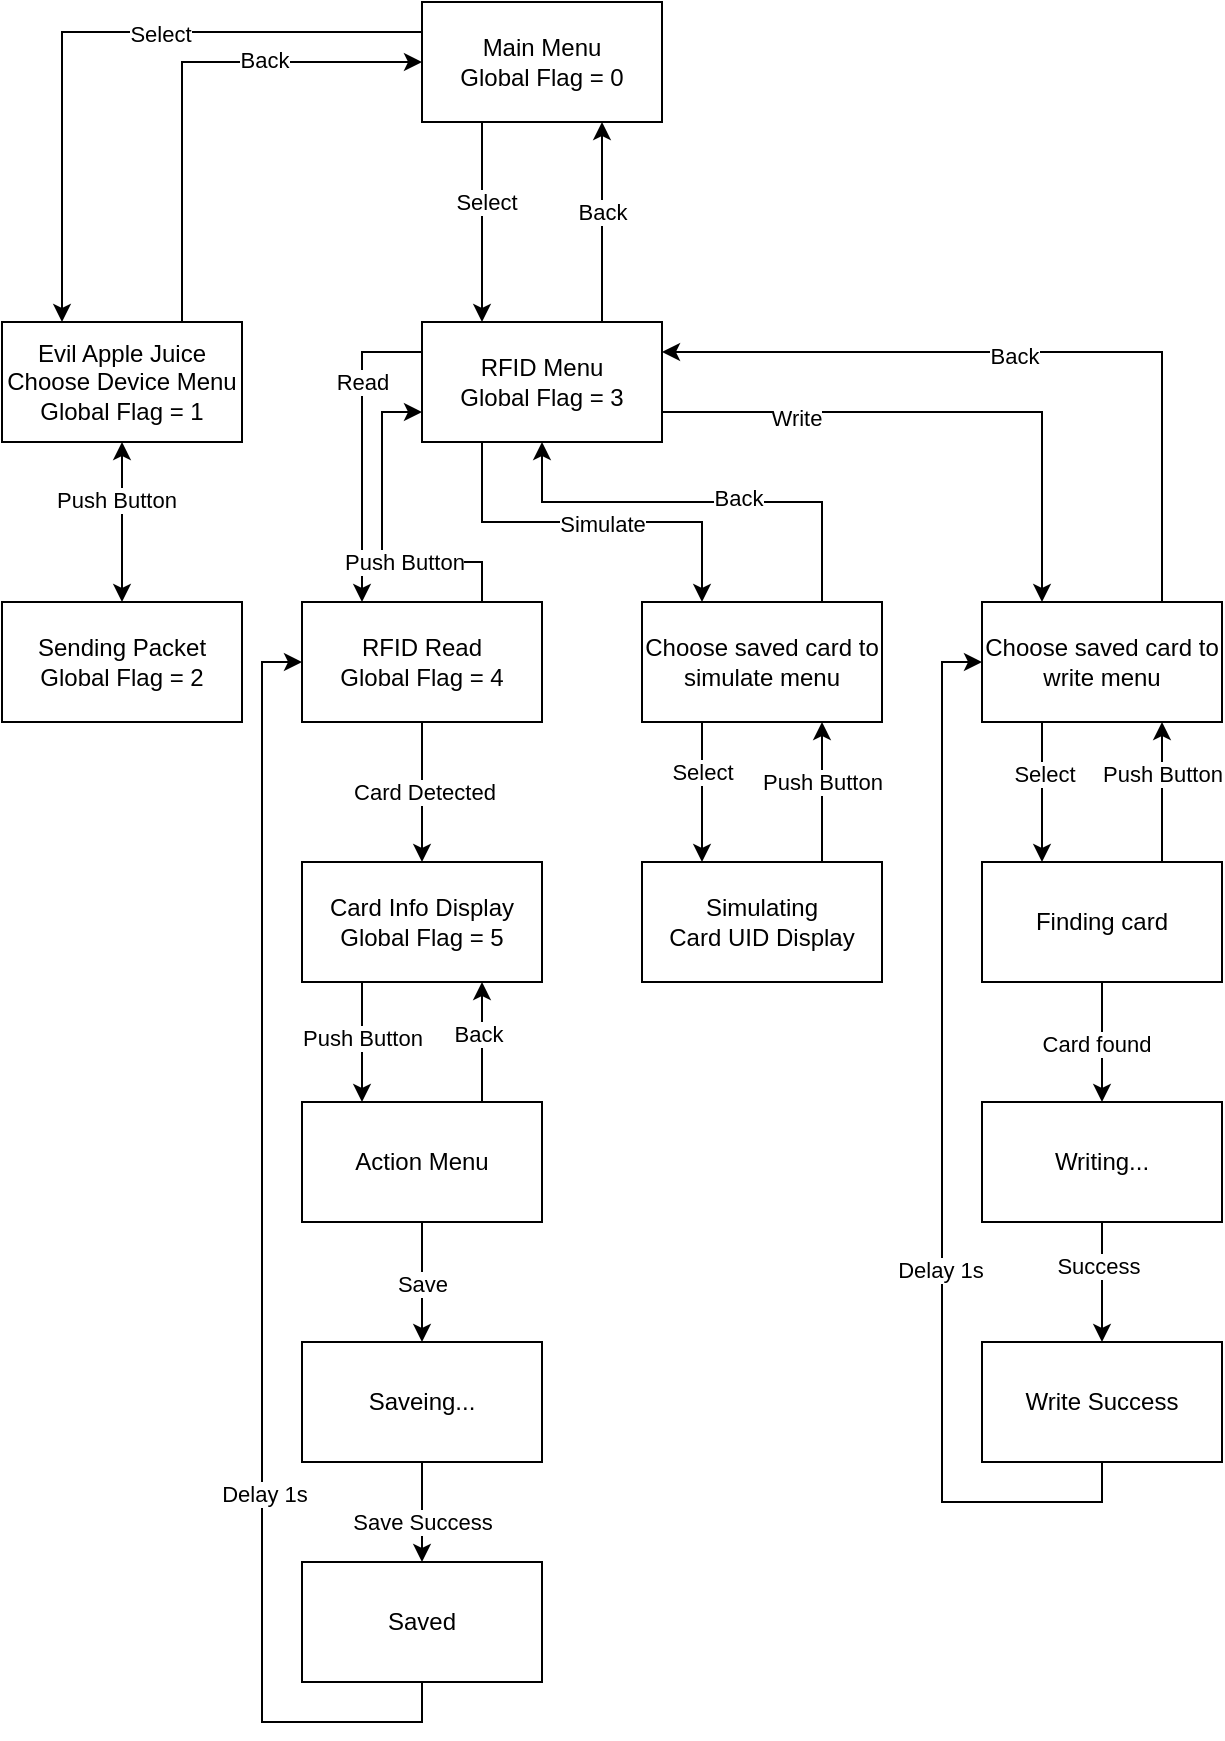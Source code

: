 <mxfile version="22.1.15" type="github">
  <diagram name="第 1 页" id="FAfDar8AXypJwFVzPQgu">
    <mxGraphModel dx="932" dy="922" grid="1" gridSize="10" guides="1" tooltips="1" connect="1" arrows="1" fold="1" page="1" pageScale="1" pageWidth="827" pageHeight="1169" math="0" shadow="0">
      <root>
        <mxCell id="0" />
        <mxCell id="1" parent="0" />
        <mxCell id="3Ltr1kRRQfsOtF6HaQOd-38" style="edgeStyle=orthogonalEdgeStyle;rounded=0;orthogonalLoop=1;jettySize=auto;html=1;exitX=0;exitY=0.25;exitDx=0;exitDy=0;entryX=0.25;entryY=0;entryDx=0;entryDy=0;" edge="1" parent="1" source="3Ltr1kRRQfsOtF6HaQOd-2" target="3Ltr1kRRQfsOtF6HaQOd-3">
          <mxGeometry relative="1" as="geometry" />
        </mxCell>
        <mxCell id="3Ltr1kRRQfsOtF6HaQOd-42" value="Select" style="edgeLabel;html=1;align=center;verticalAlign=middle;resizable=0;points=[];" vertex="1" connectable="0" parent="3Ltr1kRRQfsOtF6HaQOd-38">
          <mxGeometry x="-0.195" y="1" relative="1" as="geometry">
            <mxPoint as="offset" />
          </mxGeometry>
        </mxCell>
        <mxCell id="3Ltr1kRRQfsOtF6HaQOd-44" style="edgeStyle=orthogonalEdgeStyle;rounded=0;orthogonalLoop=1;jettySize=auto;html=1;exitX=0.25;exitY=1;exitDx=0;exitDy=0;entryX=0.25;entryY=0;entryDx=0;entryDy=0;" edge="1" parent="1" source="3Ltr1kRRQfsOtF6HaQOd-2" target="3Ltr1kRRQfsOtF6HaQOd-17">
          <mxGeometry relative="1" as="geometry" />
        </mxCell>
        <mxCell id="3Ltr1kRRQfsOtF6HaQOd-45" value="Select" style="edgeLabel;html=1;align=center;verticalAlign=middle;resizable=0;points=[];" vertex="1" connectable="0" parent="3Ltr1kRRQfsOtF6HaQOd-44">
          <mxGeometry x="-0.234" y="2" relative="1" as="geometry">
            <mxPoint y="1" as="offset" />
          </mxGeometry>
        </mxCell>
        <mxCell id="3Ltr1kRRQfsOtF6HaQOd-2" value="Main Menu&lt;br&gt;Global Flag = 0" style="rounded=0;whiteSpace=wrap;html=1;" vertex="1" parent="1">
          <mxGeometry x="340" y="60" width="120" height="60" as="geometry" />
        </mxCell>
        <mxCell id="3Ltr1kRRQfsOtF6HaQOd-39" style="edgeStyle=orthogonalEdgeStyle;rounded=0;orthogonalLoop=1;jettySize=auto;html=1;exitX=0.75;exitY=0;exitDx=0;exitDy=0;entryX=0;entryY=0.5;entryDx=0;entryDy=0;" edge="1" parent="1" source="3Ltr1kRRQfsOtF6HaQOd-3" target="3Ltr1kRRQfsOtF6HaQOd-2">
          <mxGeometry relative="1" as="geometry" />
        </mxCell>
        <mxCell id="3Ltr1kRRQfsOtF6HaQOd-43" value="Back" style="edgeLabel;html=1;align=center;verticalAlign=middle;resizable=0;points=[];" vertex="1" connectable="0" parent="3Ltr1kRRQfsOtF6HaQOd-39">
          <mxGeometry x="0.367" y="1" relative="1" as="geometry">
            <mxPoint as="offset" />
          </mxGeometry>
        </mxCell>
        <mxCell id="3Ltr1kRRQfsOtF6HaQOd-3" value="Evil Apple Juice&lt;br&gt;Choose Device Menu&lt;br&gt;Global Flag = 1" style="rounded=0;whiteSpace=wrap;html=1;" vertex="1" parent="1">
          <mxGeometry x="130" y="220" width="120" height="60" as="geometry" />
        </mxCell>
        <mxCell id="3Ltr1kRRQfsOtF6HaQOd-12" value="Sending Packet&lt;br&gt;Global Flag = 2" style="rounded=0;whiteSpace=wrap;html=1;" vertex="1" parent="1">
          <mxGeometry x="130" y="360" width="120" height="60" as="geometry" />
        </mxCell>
        <mxCell id="3Ltr1kRRQfsOtF6HaQOd-47" style="edgeStyle=orthogonalEdgeStyle;rounded=0;orthogonalLoop=1;jettySize=auto;html=1;exitX=0.75;exitY=0;exitDx=0;exitDy=0;entryX=0.75;entryY=1;entryDx=0;entryDy=0;" edge="1" parent="1" source="3Ltr1kRRQfsOtF6HaQOd-17" target="3Ltr1kRRQfsOtF6HaQOd-2">
          <mxGeometry relative="1" as="geometry" />
        </mxCell>
        <mxCell id="3Ltr1kRRQfsOtF6HaQOd-48" value="Back" style="edgeLabel;html=1;align=center;verticalAlign=middle;resizable=0;points=[];" vertex="1" connectable="0" parent="3Ltr1kRRQfsOtF6HaQOd-47">
          <mxGeometry x="0.11" y="4" relative="1" as="geometry">
            <mxPoint x="4" as="offset" />
          </mxGeometry>
        </mxCell>
        <mxCell id="3Ltr1kRRQfsOtF6HaQOd-64" style="edgeStyle=orthogonalEdgeStyle;rounded=0;orthogonalLoop=1;jettySize=auto;html=1;exitX=0;exitY=0.25;exitDx=0;exitDy=0;entryX=0.25;entryY=0;entryDx=0;entryDy=0;" edge="1" parent="1" source="3Ltr1kRRQfsOtF6HaQOd-17" target="3Ltr1kRRQfsOtF6HaQOd-25">
          <mxGeometry relative="1" as="geometry" />
        </mxCell>
        <mxCell id="3Ltr1kRRQfsOtF6HaQOd-65" value="Read" style="edgeLabel;html=1;align=center;verticalAlign=middle;resizable=0;points=[];" vertex="1" connectable="0" parent="3Ltr1kRRQfsOtF6HaQOd-64">
          <mxGeometry x="0.266" relative="1" as="geometry">
            <mxPoint y="-53" as="offset" />
          </mxGeometry>
        </mxCell>
        <mxCell id="3Ltr1kRRQfsOtF6HaQOd-70" style="edgeStyle=orthogonalEdgeStyle;rounded=0;orthogonalLoop=1;jettySize=auto;html=1;exitX=0.25;exitY=1;exitDx=0;exitDy=0;entryX=0.25;entryY=0;entryDx=0;entryDy=0;" edge="1" parent="1" source="3Ltr1kRRQfsOtF6HaQOd-17" target="3Ltr1kRRQfsOtF6HaQOd-61">
          <mxGeometry relative="1" as="geometry">
            <Array as="points">
              <mxPoint x="370" y="320" />
              <mxPoint x="480" y="320" />
            </Array>
          </mxGeometry>
        </mxCell>
        <mxCell id="3Ltr1kRRQfsOtF6HaQOd-71" value="Simulate" style="edgeLabel;html=1;align=center;verticalAlign=middle;resizable=0;points=[];" vertex="1" connectable="0" parent="3Ltr1kRRQfsOtF6HaQOd-70">
          <mxGeometry x="0.131" y="-1" relative="1" as="geometry">
            <mxPoint x="-8" as="offset" />
          </mxGeometry>
        </mxCell>
        <mxCell id="3Ltr1kRRQfsOtF6HaQOd-80" style="edgeStyle=orthogonalEdgeStyle;rounded=0;orthogonalLoop=1;jettySize=auto;html=1;exitX=1;exitY=0.75;exitDx=0;exitDy=0;entryX=0.25;entryY=0;entryDx=0;entryDy=0;" edge="1" parent="1" source="3Ltr1kRRQfsOtF6HaQOd-17" target="3Ltr1kRRQfsOtF6HaQOd-79">
          <mxGeometry relative="1" as="geometry" />
        </mxCell>
        <mxCell id="3Ltr1kRRQfsOtF6HaQOd-81" value="Write" style="edgeLabel;html=1;align=center;verticalAlign=middle;resizable=0;points=[];" vertex="1" connectable="0" parent="3Ltr1kRRQfsOtF6HaQOd-80">
          <mxGeometry x="-0.529" y="-3" relative="1" as="geometry">
            <mxPoint as="offset" />
          </mxGeometry>
        </mxCell>
        <mxCell id="3Ltr1kRRQfsOtF6HaQOd-17" value="RFID Menu&lt;br&gt;Global Flag = 3" style="rounded=0;whiteSpace=wrap;html=1;" vertex="1" parent="1">
          <mxGeometry x="340" y="220" width="120" height="60" as="geometry" />
        </mxCell>
        <mxCell id="3Ltr1kRRQfsOtF6HaQOd-21" value="" style="endArrow=classic;startArrow=classic;html=1;rounded=0;entryX=0.5;entryY=1;entryDx=0;entryDy=0;" edge="1" parent="1" source="3Ltr1kRRQfsOtF6HaQOd-12" target="3Ltr1kRRQfsOtF6HaQOd-3">
          <mxGeometry width="50" height="50" relative="1" as="geometry">
            <mxPoint x="390" y="430" as="sourcePoint" />
            <mxPoint x="440" y="380" as="targetPoint" />
          </mxGeometry>
        </mxCell>
        <mxCell id="3Ltr1kRRQfsOtF6HaQOd-22" value="Push Button" style="edgeLabel;html=1;align=center;verticalAlign=middle;resizable=0;points=[];" vertex="1" connectable="0" parent="3Ltr1kRRQfsOtF6HaQOd-21">
          <mxGeometry x="0.275" y="3" relative="1" as="geometry">
            <mxPoint as="offset" />
          </mxGeometry>
        </mxCell>
        <mxCell id="3Ltr1kRRQfsOtF6HaQOd-30" style="edgeStyle=orthogonalEdgeStyle;rounded=0;orthogonalLoop=1;jettySize=auto;html=1;entryX=0.5;entryY=0;entryDx=0;entryDy=0;exitX=0.5;exitY=1;exitDx=0;exitDy=0;" edge="1" parent="1" source="3Ltr1kRRQfsOtF6HaQOd-25" target="3Ltr1kRRQfsOtF6HaQOd-29">
          <mxGeometry relative="1" as="geometry">
            <mxPoint x="360" y="440" as="sourcePoint" />
          </mxGeometry>
        </mxCell>
        <mxCell id="3Ltr1kRRQfsOtF6HaQOd-31" value="Card Detected" style="edgeLabel;html=1;align=center;verticalAlign=middle;resizable=0;points=[];" vertex="1" connectable="0" parent="3Ltr1kRRQfsOtF6HaQOd-30">
          <mxGeometry x="-0.45" y="1" relative="1" as="geometry">
            <mxPoint y="15" as="offset" />
          </mxGeometry>
        </mxCell>
        <mxCell id="3Ltr1kRRQfsOtF6HaQOd-66" style="edgeStyle=orthogonalEdgeStyle;rounded=0;orthogonalLoop=1;jettySize=auto;html=1;exitX=0.75;exitY=0;exitDx=0;exitDy=0;entryX=0;entryY=0.75;entryDx=0;entryDy=0;" edge="1" parent="1" source="3Ltr1kRRQfsOtF6HaQOd-25" target="3Ltr1kRRQfsOtF6HaQOd-17">
          <mxGeometry relative="1" as="geometry">
            <Array as="points">
              <mxPoint x="370" y="340" />
              <mxPoint x="320" y="340" />
              <mxPoint x="320" y="265" />
            </Array>
          </mxGeometry>
        </mxCell>
        <mxCell id="3Ltr1kRRQfsOtF6HaQOd-69" value="Push Button" style="edgeLabel;html=1;align=center;verticalAlign=middle;resizable=0;points=[];" vertex="1" connectable="0" parent="3Ltr1kRRQfsOtF6HaQOd-66">
          <mxGeometry x="-0.154" y="-1" relative="1" as="geometry">
            <mxPoint x="10" as="offset" />
          </mxGeometry>
        </mxCell>
        <mxCell id="3Ltr1kRRQfsOtF6HaQOd-25" value="RFID Read&lt;br&gt;Global Flag = 4" style="rounded=0;whiteSpace=wrap;html=1;" vertex="1" parent="1">
          <mxGeometry x="280" y="360" width="120" height="60" as="geometry" />
        </mxCell>
        <mxCell id="3Ltr1kRRQfsOtF6HaQOd-36" style="edgeStyle=orthogonalEdgeStyle;rounded=0;orthogonalLoop=1;jettySize=auto;html=1;exitX=0.25;exitY=1;exitDx=0;exitDy=0;entryX=0.25;entryY=0;entryDx=0;entryDy=0;" edge="1" parent="1" source="3Ltr1kRRQfsOtF6HaQOd-29" target="3Ltr1kRRQfsOtF6HaQOd-34">
          <mxGeometry relative="1" as="geometry" />
        </mxCell>
        <mxCell id="3Ltr1kRRQfsOtF6HaQOd-49" value="Push Button" style="edgeLabel;html=1;align=center;verticalAlign=middle;resizable=0;points=[];" vertex="1" connectable="0" parent="3Ltr1kRRQfsOtF6HaQOd-36">
          <mxGeometry x="-0.079" relative="1" as="geometry">
            <mxPoint as="offset" />
          </mxGeometry>
        </mxCell>
        <mxCell id="3Ltr1kRRQfsOtF6HaQOd-29" value="Card Info Display&lt;br&gt;Global Flag = 5" style="rounded=0;whiteSpace=wrap;html=1;" vertex="1" parent="1">
          <mxGeometry x="280" y="490" width="120" height="60" as="geometry" />
        </mxCell>
        <mxCell id="3Ltr1kRRQfsOtF6HaQOd-50" style="edgeStyle=orthogonalEdgeStyle;rounded=0;orthogonalLoop=1;jettySize=auto;html=1;exitX=0.75;exitY=0;exitDx=0;exitDy=0;entryX=0.75;entryY=1;entryDx=0;entryDy=0;" edge="1" parent="1" source="3Ltr1kRRQfsOtF6HaQOd-34" target="3Ltr1kRRQfsOtF6HaQOd-29">
          <mxGeometry relative="1" as="geometry" />
        </mxCell>
        <mxCell id="3Ltr1kRRQfsOtF6HaQOd-51" value="Back" style="edgeLabel;html=1;align=center;verticalAlign=middle;resizable=0;points=[];" vertex="1" connectable="0" parent="3Ltr1kRRQfsOtF6HaQOd-50">
          <mxGeometry x="0.125" y="2" relative="1" as="geometry">
            <mxPoint as="offset" />
          </mxGeometry>
        </mxCell>
        <mxCell id="3Ltr1kRRQfsOtF6HaQOd-54" style="edgeStyle=orthogonalEdgeStyle;rounded=0;orthogonalLoop=1;jettySize=auto;html=1;exitX=0.5;exitY=1;exitDx=0;exitDy=0;entryX=0.5;entryY=0;entryDx=0;entryDy=0;" edge="1" parent="1" source="3Ltr1kRRQfsOtF6HaQOd-34" target="3Ltr1kRRQfsOtF6HaQOd-52">
          <mxGeometry relative="1" as="geometry" />
        </mxCell>
        <mxCell id="3Ltr1kRRQfsOtF6HaQOd-55" value="Save" style="edgeLabel;html=1;align=center;verticalAlign=middle;resizable=0;points=[];" vertex="1" connectable="0" parent="3Ltr1kRRQfsOtF6HaQOd-54">
          <mxGeometry x="0.242" y="-3" relative="1" as="geometry">
            <mxPoint x="3" y="-7" as="offset" />
          </mxGeometry>
        </mxCell>
        <mxCell id="3Ltr1kRRQfsOtF6HaQOd-34" value="Action Menu" style="whiteSpace=wrap;html=1;" vertex="1" parent="1">
          <mxGeometry x="280" y="610" width="120" height="60" as="geometry" />
        </mxCell>
        <mxCell id="3Ltr1kRRQfsOtF6HaQOd-57" style="edgeStyle=orthogonalEdgeStyle;rounded=0;orthogonalLoop=1;jettySize=auto;html=1;exitX=0.5;exitY=1;exitDx=0;exitDy=0;" edge="1" parent="1" source="3Ltr1kRRQfsOtF6HaQOd-52" target="3Ltr1kRRQfsOtF6HaQOd-56">
          <mxGeometry relative="1" as="geometry" />
        </mxCell>
        <mxCell id="3Ltr1kRRQfsOtF6HaQOd-58" value="Save Success" style="edgeLabel;html=1;align=center;verticalAlign=middle;resizable=0;points=[];" vertex="1" connectable="0" parent="3Ltr1kRRQfsOtF6HaQOd-57">
          <mxGeometry x="-0.474" y="-3" relative="1" as="geometry">
            <mxPoint x="3" y="17" as="offset" />
          </mxGeometry>
        </mxCell>
        <mxCell id="3Ltr1kRRQfsOtF6HaQOd-52" value="Saveing..." style="rounded=0;whiteSpace=wrap;html=1;" vertex="1" parent="1">
          <mxGeometry x="280" y="730" width="120" height="60" as="geometry" />
        </mxCell>
        <mxCell id="3Ltr1kRRQfsOtF6HaQOd-59" style="edgeStyle=orthogonalEdgeStyle;rounded=0;orthogonalLoop=1;jettySize=auto;html=1;exitX=0.5;exitY=1;exitDx=0;exitDy=0;entryX=0;entryY=0.5;entryDx=0;entryDy=0;" edge="1" parent="1" source="3Ltr1kRRQfsOtF6HaQOd-56" target="3Ltr1kRRQfsOtF6HaQOd-25">
          <mxGeometry relative="1" as="geometry" />
        </mxCell>
        <mxCell id="3Ltr1kRRQfsOtF6HaQOd-60" value="Delay 1s" style="edgeLabel;html=1;align=center;verticalAlign=middle;resizable=0;points=[];" vertex="1" connectable="0" parent="3Ltr1kRRQfsOtF6HaQOd-59">
          <mxGeometry x="-0.342" y="-1" relative="1" as="geometry">
            <mxPoint as="offset" />
          </mxGeometry>
        </mxCell>
        <mxCell id="3Ltr1kRRQfsOtF6HaQOd-56" value="Saved" style="rounded=0;whiteSpace=wrap;html=1;" vertex="1" parent="1">
          <mxGeometry x="280" y="840" width="120" height="60" as="geometry" />
        </mxCell>
        <mxCell id="3Ltr1kRRQfsOtF6HaQOd-72" style="edgeStyle=orthogonalEdgeStyle;rounded=0;orthogonalLoop=1;jettySize=auto;html=1;exitX=0.75;exitY=0;exitDx=0;exitDy=0;entryX=0.5;entryY=1;entryDx=0;entryDy=0;" edge="1" parent="1" source="3Ltr1kRRQfsOtF6HaQOd-61" target="3Ltr1kRRQfsOtF6HaQOd-17">
          <mxGeometry relative="1" as="geometry">
            <Array as="points">
              <mxPoint x="540" y="310" />
              <mxPoint x="400" y="310" />
            </Array>
          </mxGeometry>
        </mxCell>
        <mxCell id="3Ltr1kRRQfsOtF6HaQOd-73" value="Back" style="edgeLabel;html=1;align=center;verticalAlign=middle;resizable=0;points=[];" vertex="1" connectable="0" parent="3Ltr1kRRQfsOtF6HaQOd-72">
          <mxGeometry x="-0.165" y="-2" relative="1" as="geometry">
            <mxPoint as="offset" />
          </mxGeometry>
        </mxCell>
        <mxCell id="3Ltr1kRRQfsOtF6HaQOd-75" style="edgeStyle=orthogonalEdgeStyle;rounded=0;orthogonalLoop=1;jettySize=auto;html=1;exitX=0.25;exitY=1;exitDx=0;exitDy=0;entryX=0.25;entryY=0;entryDx=0;entryDy=0;" edge="1" parent="1" source="3Ltr1kRRQfsOtF6HaQOd-61" target="3Ltr1kRRQfsOtF6HaQOd-74">
          <mxGeometry relative="1" as="geometry" />
        </mxCell>
        <mxCell id="3Ltr1kRRQfsOtF6HaQOd-76" value="Select" style="edgeLabel;html=1;align=center;verticalAlign=middle;resizable=0;points=[];" vertex="1" connectable="0" parent="3Ltr1kRRQfsOtF6HaQOd-75">
          <mxGeometry x="-0.28" relative="1" as="geometry">
            <mxPoint as="offset" />
          </mxGeometry>
        </mxCell>
        <mxCell id="3Ltr1kRRQfsOtF6HaQOd-61" value="Choose saved card to simulate menu" style="rounded=0;whiteSpace=wrap;html=1;" vertex="1" parent="1">
          <mxGeometry x="450" y="360" width="120" height="60" as="geometry" />
        </mxCell>
        <mxCell id="3Ltr1kRRQfsOtF6HaQOd-77" style="edgeStyle=orthogonalEdgeStyle;rounded=0;orthogonalLoop=1;jettySize=auto;html=1;exitX=0.75;exitY=0;exitDx=0;exitDy=0;entryX=0.75;entryY=1;entryDx=0;entryDy=0;" edge="1" parent="1" source="3Ltr1kRRQfsOtF6HaQOd-74" target="3Ltr1kRRQfsOtF6HaQOd-61">
          <mxGeometry relative="1" as="geometry" />
        </mxCell>
        <mxCell id="3Ltr1kRRQfsOtF6HaQOd-78" value="Push Button" style="edgeLabel;html=1;align=center;verticalAlign=middle;resizable=0;points=[];" vertex="1" connectable="0" parent="3Ltr1kRRQfsOtF6HaQOd-77">
          <mxGeometry x="0.339" relative="1" as="geometry">
            <mxPoint y="7" as="offset" />
          </mxGeometry>
        </mxCell>
        <mxCell id="3Ltr1kRRQfsOtF6HaQOd-74" value="Simulating&lt;br&gt;Card UID Display" style="rounded=0;whiteSpace=wrap;html=1;" vertex="1" parent="1">
          <mxGeometry x="450" y="490" width="120" height="60" as="geometry" />
        </mxCell>
        <mxCell id="3Ltr1kRRQfsOtF6HaQOd-82" style="edgeStyle=orthogonalEdgeStyle;rounded=0;orthogonalLoop=1;jettySize=auto;html=1;exitX=0.75;exitY=0;exitDx=0;exitDy=0;entryX=1;entryY=0.25;entryDx=0;entryDy=0;" edge="1" parent="1" source="3Ltr1kRRQfsOtF6HaQOd-79" target="3Ltr1kRRQfsOtF6HaQOd-17">
          <mxGeometry relative="1" as="geometry" />
        </mxCell>
        <mxCell id="3Ltr1kRRQfsOtF6HaQOd-83" value="Back" style="edgeLabel;html=1;align=center;verticalAlign=middle;resizable=0;points=[];" vertex="1" connectable="0" parent="3Ltr1kRRQfsOtF6HaQOd-82">
          <mxGeometry x="0.061" y="2" relative="1" as="geometry">
            <mxPoint as="offset" />
          </mxGeometry>
        </mxCell>
        <mxCell id="3Ltr1kRRQfsOtF6HaQOd-85" style="edgeStyle=orthogonalEdgeStyle;rounded=0;orthogonalLoop=1;jettySize=auto;html=1;exitX=0.25;exitY=1;exitDx=0;exitDy=0;entryX=0.25;entryY=0;entryDx=0;entryDy=0;" edge="1" parent="1" source="3Ltr1kRRQfsOtF6HaQOd-79" target="3Ltr1kRRQfsOtF6HaQOd-84">
          <mxGeometry relative="1" as="geometry" />
        </mxCell>
        <mxCell id="3Ltr1kRRQfsOtF6HaQOd-86" value="Select" style="edgeLabel;html=1;align=center;verticalAlign=middle;resizable=0;points=[];" vertex="1" connectable="0" parent="3Ltr1kRRQfsOtF6HaQOd-85">
          <mxGeometry x="-0.276" y="1" relative="1" as="geometry">
            <mxPoint as="offset" />
          </mxGeometry>
        </mxCell>
        <mxCell id="3Ltr1kRRQfsOtF6HaQOd-79" value="Choose saved card to write menu" style="rounded=0;whiteSpace=wrap;html=1;" vertex="1" parent="1">
          <mxGeometry x="620" y="360" width="120" height="60" as="geometry" />
        </mxCell>
        <mxCell id="3Ltr1kRRQfsOtF6HaQOd-87" style="edgeStyle=orthogonalEdgeStyle;rounded=0;orthogonalLoop=1;jettySize=auto;html=1;exitX=0.75;exitY=0;exitDx=0;exitDy=0;entryX=0.75;entryY=1;entryDx=0;entryDy=0;" edge="1" parent="1" source="3Ltr1kRRQfsOtF6HaQOd-84" target="3Ltr1kRRQfsOtF6HaQOd-79">
          <mxGeometry relative="1" as="geometry" />
        </mxCell>
        <mxCell id="3Ltr1kRRQfsOtF6HaQOd-88" value="Push Button" style="edgeLabel;html=1;align=center;verticalAlign=middle;resizable=0;points=[];" vertex="1" connectable="0" parent="3Ltr1kRRQfsOtF6HaQOd-87">
          <mxGeometry x="0.276" relative="1" as="geometry">
            <mxPoint as="offset" />
          </mxGeometry>
        </mxCell>
        <mxCell id="3Ltr1kRRQfsOtF6HaQOd-90" style="edgeStyle=orthogonalEdgeStyle;rounded=0;orthogonalLoop=1;jettySize=auto;html=1;exitX=0.5;exitY=1;exitDx=0;exitDy=0;entryX=0.5;entryY=0;entryDx=0;entryDy=0;" edge="1" parent="1" source="3Ltr1kRRQfsOtF6HaQOd-84" target="3Ltr1kRRQfsOtF6HaQOd-89">
          <mxGeometry relative="1" as="geometry" />
        </mxCell>
        <mxCell id="3Ltr1kRRQfsOtF6HaQOd-91" value="Card found" style="edgeLabel;html=1;align=center;verticalAlign=middle;resizable=0;points=[];" vertex="1" connectable="0" parent="3Ltr1kRRQfsOtF6HaQOd-90">
          <mxGeometry x="-0.35" y="-3" relative="1" as="geometry">
            <mxPoint y="11" as="offset" />
          </mxGeometry>
        </mxCell>
        <mxCell id="3Ltr1kRRQfsOtF6HaQOd-84" value="Finding card" style="rounded=0;whiteSpace=wrap;html=1;" vertex="1" parent="1">
          <mxGeometry x="620" y="490" width="120" height="60" as="geometry" />
        </mxCell>
        <mxCell id="3Ltr1kRRQfsOtF6HaQOd-94" style="edgeStyle=orthogonalEdgeStyle;rounded=0;orthogonalLoop=1;jettySize=auto;html=1;exitX=0.5;exitY=1;exitDx=0;exitDy=0;entryX=0.5;entryY=0;entryDx=0;entryDy=0;" edge="1" parent="1" source="3Ltr1kRRQfsOtF6HaQOd-89" target="3Ltr1kRRQfsOtF6HaQOd-92">
          <mxGeometry relative="1" as="geometry" />
        </mxCell>
        <mxCell id="3Ltr1kRRQfsOtF6HaQOd-95" value="Success" style="edgeLabel;html=1;align=center;verticalAlign=middle;resizable=0;points=[];" vertex="1" connectable="0" parent="3Ltr1kRRQfsOtF6HaQOd-94">
          <mxGeometry x="-0.267" y="-2" relative="1" as="geometry">
            <mxPoint as="offset" />
          </mxGeometry>
        </mxCell>
        <mxCell id="3Ltr1kRRQfsOtF6HaQOd-89" value="Writing..." style="rounded=0;whiteSpace=wrap;html=1;" vertex="1" parent="1">
          <mxGeometry x="620" y="610" width="120" height="60" as="geometry" />
        </mxCell>
        <mxCell id="3Ltr1kRRQfsOtF6HaQOd-96" style="edgeStyle=orthogonalEdgeStyle;rounded=0;orthogonalLoop=1;jettySize=auto;html=1;exitX=0.5;exitY=1;exitDx=0;exitDy=0;entryX=0;entryY=0.5;entryDx=0;entryDy=0;" edge="1" parent="1" source="3Ltr1kRRQfsOtF6HaQOd-92" target="3Ltr1kRRQfsOtF6HaQOd-79">
          <mxGeometry relative="1" as="geometry" />
        </mxCell>
        <mxCell id="3Ltr1kRRQfsOtF6HaQOd-97" value="Delay 1s" style="edgeLabel;html=1;align=center;verticalAlign=middle;resizable=0;points=[];" vertex="1" connectable="0" parent="3Ltr1kRRQfsOtF6HaQOd-96">
          <mxGeometry x="-0.199" y="1" relative="1" as="geometry">
            <mxPoint as="offset" />
          </mxGeometry>
        </mxCell>
        <mxCell id="3Ltr1kRRQfsOtF6HaQOd-92" value="Write Success" style="rounded=0;whiteSpace=wrap;html=1;" vertex="1" parent="1">
          <mxGeometry x="620" y="730" width="120" height="60" as="geometry" />
        </mxCell>
      </root>
    </mxGraphModel>
  </diagram>
</mxfile>
